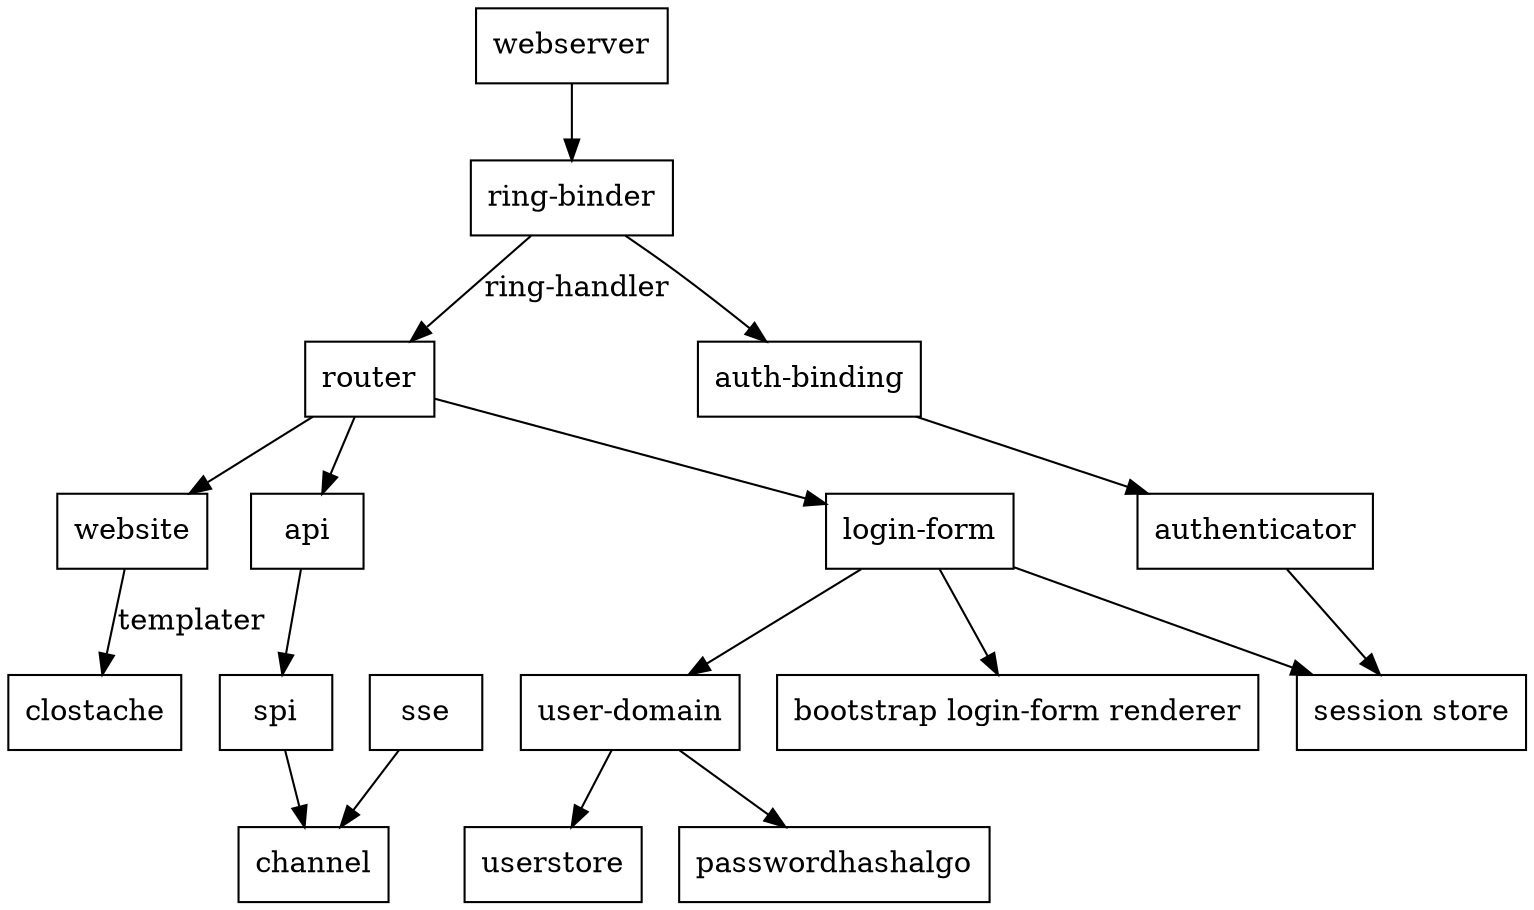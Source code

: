 digraph dependencygraph {
node [shape=box];

webserver -> ringbinder;

ringbinder -> router [label="ring-handler"];

website -> clostache [label="templater"];

router -> website;

router -> api;

loginform [label="login-form"];
userdomain [label="user-domain"];
authbinding [label="auth-binding"];
ringbinder [label="ring-binder"];
bootstraploginform [label="bootstrap login-form renderer"];
sessionstore [label="session store"];

api -> spi;

spi -> channel;
sse -> channel;

router -> loginform;
loginform -> bootstraploginform;

loginform -> userdomain;
loginform -> sessionstore;

userdomain -> userstore;
userdomain -> passwordhashalgo;

authenticator -> sessionstore;
authbinding -> authenticator;
ringbinder -> authbinding;

}
